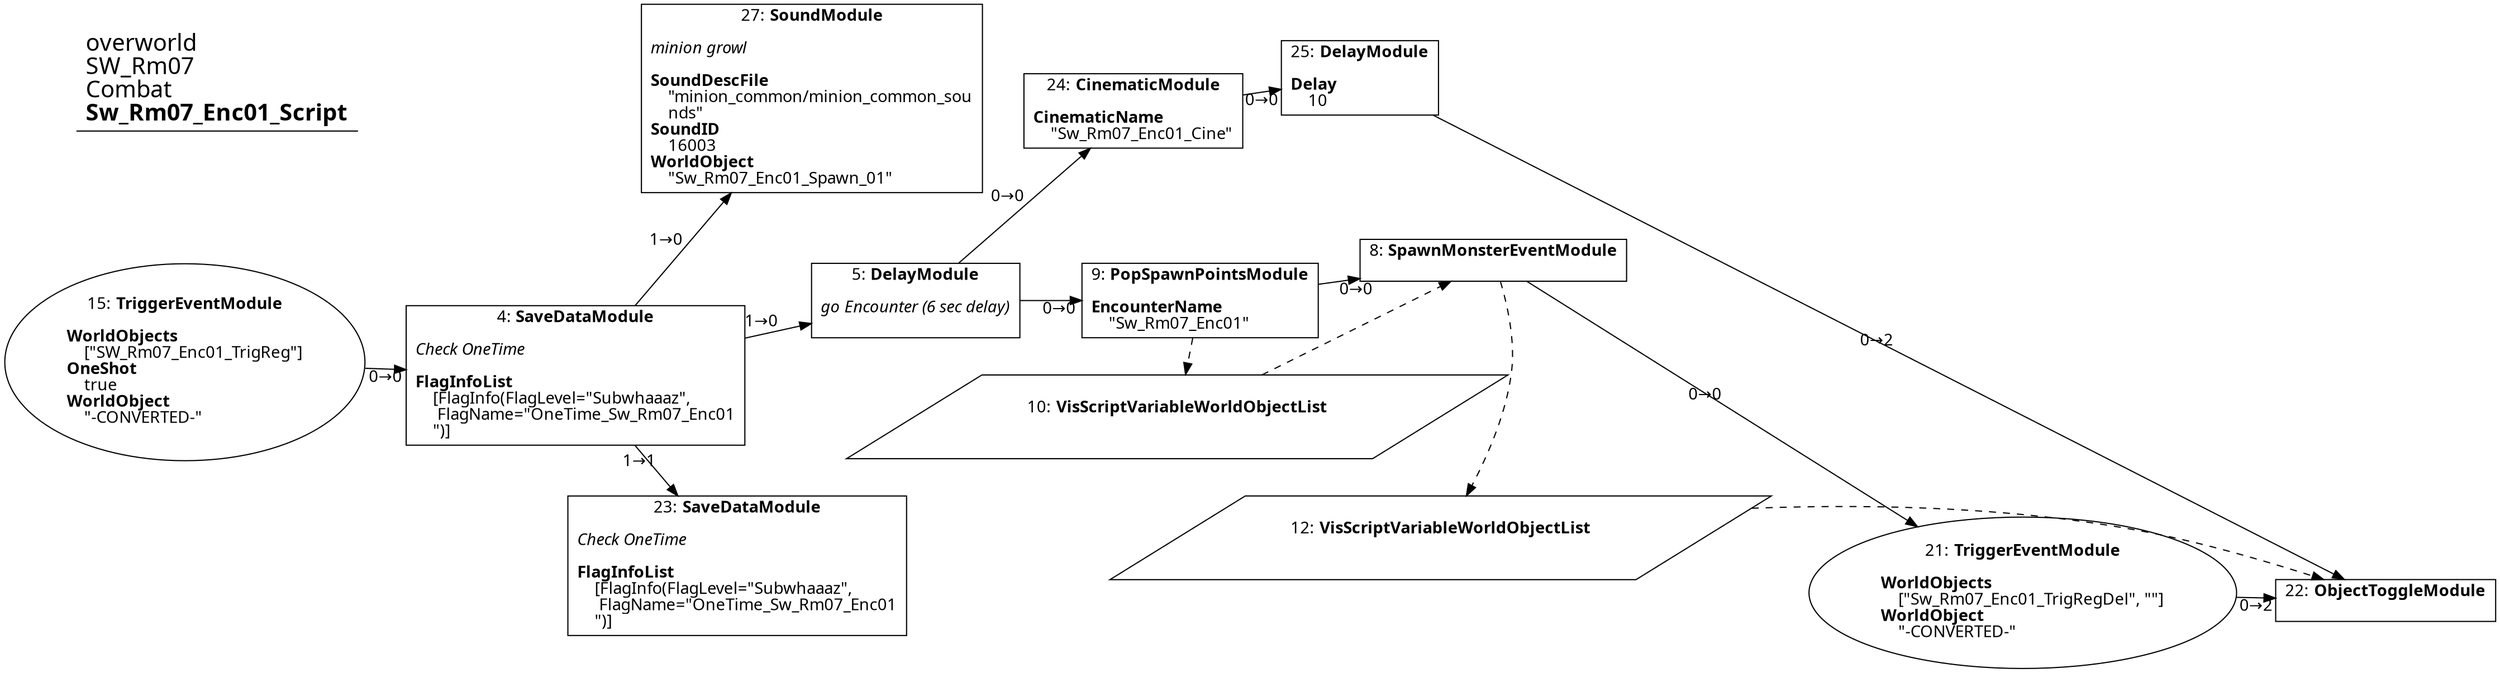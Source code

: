 digraph {
    layout = fdp;
    overlap = prism;
    sep = "+16";
    splines = spline;

    node [ shape = box ];

    graph [ fontname = "Segoe UI" ];
    node [ fontname = "Segoe UI" ];
    edge [ fontname = "Segoe UI" ];

    4 [ label = <4: <b>SaveDataModule</b><br/><br/><i>Check OneTime<br align="left"/></i><br align="left"/><b>FlagInfoList</b><br align="left"/>    [FlagInfo(FlagLevel=&quot;Subwhaaaz&quot;,<br align="left"/>     FlagName=&quot;OneTime_Sw_Rm07_Enc01<br align="left"/>    &quot;)]<br align="left"/>> ];
    4 [ pos = "0.30200002,-0.091000006!" ];
    4 -> 5 [ label = "1→0" ];
    4 -> 23 [ label = "1→1" ];
    4 -> 27 [ label = "1→0" ];

    5 [ label = <5: <b>DelayModule</b><br/><br/><i>go Encounter (6 sec delay)<br align="left"/></i><br align="left"/>> ];
    5 [ pos = "0.565,-0.038000003!" ];
    5 -> 9 [ label = "0→0" ];
    5 -> 24 [ label = "0→0" ];

    8 [ label = <8: <b>SpawnMonsterEventModule</b><br/><br/>> ];
    8 [ pos = "1.1220001,-0.001!" ];
    8 -> 21 [ label = "0→0" ];
    10 -> 8 [ style = dashed ];
    8 -> 12 [ style = dashed ];

    9 [ label = <9: <b>PopSpawnPointsModule</b><br/><br/><b>EncounterName</b><br align="left"/>    &quot;Sw_Rm07_Enc01&quot;<br align="left"/>> ];
    9 [ pos = "0.78800005,-0.037!" ];
    9 -> 8 [ label = "0→0" ];
    9 -> 10 [ style = dashed ];

    10 [ label = <10: <b>VisScriptVariableWorldObjectList</b><br/><br/>> ];
    10 [ shape = parallelogram ]
    10 [ pos = "0.81000006,-0.16600001!" ];

    12 [ label = <12: <b>VisScriptVariableWorldObjectList</b><br/><br/>> ];
    12 [ shape = parallelogram ]
    12 [ pos = "1.187,-0.275!" ];

    15 [ label = <15: <b>TriggerEventModule</b><br/><br/><b>WorldObjects</b><br align="left"/>    [&quot;SW_Rm07_Enc01_TrigReg&quot;]<br align="left"/><b>OneShot</b><br align="left"/>    true<br align="left"/><b>WorldObject</b><br align="left"/>    &quot;-CONVERTED-&quot;<br align="left"/>> ];
    15 [ shape = oval ]
    15 [ pos = "0.025,-0.085!" ];
    15 -> 4 [ label = "0→0" ];

    21 [ label = <21: <b>TriggerEventModule</b><br/><br/><b>WorldObjects</b><br align="left"/>    [&quot;Sw_Rm07_Enc01_TrigRegDel&quot;, &quot;&quot;]<br align="left"/><b>WorldObject</b><br align="left"/>    &quot;-CONVERTED-&quot;<br align="left"/>> ];
    21 [ shape = oval ]
    21 [ pos = "1.4080001,-0.294!" ];
    21 -> 22 [ label = "0→2" ];

    22 [ label = <22: <b>ObjectToggleModule</b><br/><br/>> ];
    22 [ pos = "1.7550001,-0.29900002!" ];
    12 -> 22 [ style = dashed ];

    23 [ label = <23: <b>SaveDataModule</b><br/><br/><i>Check OneTime<br align="left"/></i><br align="left"/><b>FlagInfoList</b><br align="left"/>    [FlagInfo(FlagLevel=&quot;Subwhaaaz&quot;,<br align="left"/>     FlagName=&quot;OneTime_Sw_Rm07_Enc01<br align="left"/>    &quot;)]<br align="left"/>> ];
    23 [ pos = "0.526,-0.252!" ];

    24 [ label = <24: <b>CinematicModule</b><br/><br/><b>CinematicName</b><br align="left"/>    &quot;Sw_Rm07_Enc01_Cine&quot;<br align="left"/>> ];
    24 [ pos = "0.72900003,0.15900001!" ];
    24 -> 25 [ label = "0→0" ];

    25 [ label = <25: <b>DelayModule</b><br/><br/><b>Delay</b><br align="left"/>    10<br align="left"/>> ];
    25 [ pos = "0.9710001,0.18800001!" ];
    25 -> 22 [ label = "0→2" ];

    27 [ label = <27: <b>SoundModule</b><br/><br/><i>minion growl<br align="left"/></i><br align="left"/><b>SoundDescFile</b><br align="left"/>    &quot;minion_common/minion_common_sou<br align="left"/>    nds&quot;<br align="left"/><b>SoundID</b><br align="left"/>    16003<br align="left"/><b>WorldObject</b><br align="left"/>    &quot;Sw_Rm07_Enc01_Spawn_01&quot;<br align="left"/>> ];
    27 [ pos = "0.509,0.16600001!" ];

    title [ pos = "0.024,0.18900001!" ];
    title [ shape = underline ];
    title [ label = <<font point-size="20">overworld<br align="left"/>SW_Rm07<br align="left"/>Combat<br align="left"/><b>Sw_Rm07_Enc01_Script</b><br align="left"/></font>> ];
}

